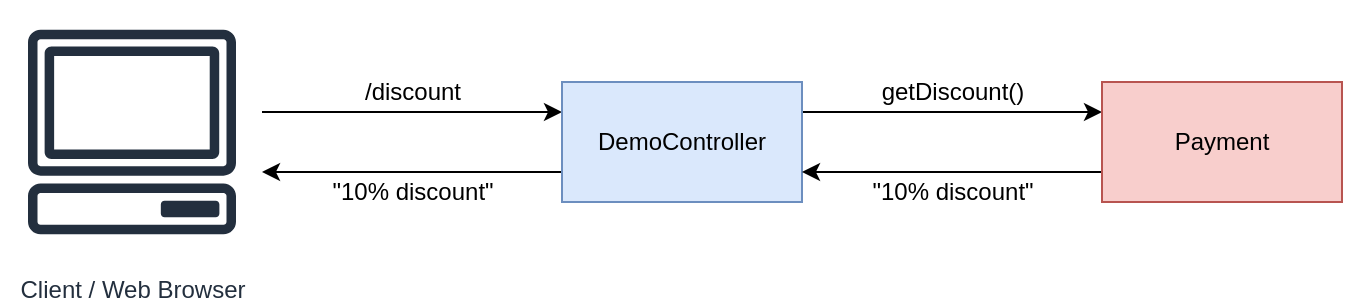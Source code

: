<mxfile version="24.2.5" type="device">
  <diagram name="Page-1" id="WhmdJdnP2_PkstWyvd0G">
    <mxGraphModel dx="1098" dy="1198" grid="1" gridSize="10" guides="1" tooltips="1" connect="1" arrows="1" fold="1" page="1" pageScale="1" pageWidth="850" pageHeight="1100" math="0" shadow="0">
      <root>
        <mxCell id="0" />
        <mxCell id="1" parent="0" />
        <mxCell id="4100sUDP72MHZEoSf-wj-8" style="edgeStyle=orthogonalEdgeStyle;rounded=0;orthogonalLoop=1;jettySize=auto;html=1;exitX=1;exitY=0.25;exitDx=0;exitDy=0;entryX=0;entryY=0.25;entryDx=0;entryDy=0;" edge="1" parent="1" source="4100sUDP72MHZEoSf-wj-2" target="4100sUDP72MHZEoSf-wj-3">
          <mxGeometry relative="1" as="geometry" />
        </mxCell>
        <mxCell id="4100sUDP72MHZEoSf-wj-10" style="edgeStyle=orthogonalEdgeStyle;rounded=0;orthogonalLoop=1;jettySize=auto;html=1;exitX=0;exitY=0.75;exitDx=0;exitDy=0;" edge="1" parent="1" source="4100sUDP72MHZEoSf-wj-2" target="4100sUDP72MHZEoSf-wj-4">
          <mxGeometry relative="1" as="geometry">
            <Array as="points">
              <mxPoint x="310" y="435" />
              <mxPoint x="310" y="435" />
            </Array>
          </mxGeometry>
        </mxCell>
        <mxCell id="4100sUDP72MHZEoSf-wj-11" style="edgeStyle=orthogonalEdgeStyle;rounded=0;orthogonalLoop=1;jettySize=auto;html=1;entryX=0;entryY=0.25;entryDx=0;entryDy=0;" edge="1" parent="1" source="4100sUDP72MHZEoSf-wj-4" target="4100sUDP72MHZEoSf-wj-2">
          <mxGeometry relative="1" as="geometry">
            <Array as="points">
              <mxPoint x="310" y="405" />
              <mxPoint x="310" y="405" />
            </Array>
          </mxGeometry>
        </mxCell>
        <mxCell id="4100sUDP72MHZEoSf-wj-2" value="DemoController" style="rounded=0;whiteSpace=wrap;html=1;fillColor=#dae8fc;strokeColor=#6c8ebf;" vertex="1" parent="1">
          <mxGeometry x="430" y="390" width="120" height="60" as="geometry" />
        </mxCell>
        <mxCell id="4100sUDP72MHZEoSf-wj-9" style="edgeStyle=orthogonalEdgeStyle;rounded=0;orthogonalLoop=1;jettySize=auto;html=1;exitX=0;exitY=0.75;exitDx=0;exitDy=0;entryX=1;entryY=0.75;entryDx=0;entryDy=0;" edge="1" parent="1" source="4100sUDP72MHZEoSf-wj-3" target="4100sUDP72MHZEoSf-wj-2">
          <mxGeometry relative="1" as="geometry" />
        </mxCell>
        <mxCell id="4100sUDP72MHZEoSf-wj-3" value="Payment" style="rounded=0;whiteSpace=wrap;html=1;fillColor=#f8cecc;strokeColor=#b85450;" vertex="1" parent="1">
          <mxGeometry x="700" y="390" width="120" height="60" as="geometry" />
        </mxCell>
        <mxCell id="4100sUDP72MHZEoSf-wj-4" value="Client / Web Browser" style="outlineConnect=0;fontColor=#232F3E;gradientColor=none;strokeColor=#232F3E;fillColor=#ffffff;dashed=0;verticalLabelPosition=bottom;verticalAlign=top;align=center;html=1;fontSize=12;fontStyle=0;aspect=fixed;shape=mxgraph.aws4.resourceIcon;resIcon=mxgraph.aws4.client;" vertex="1" parent="1">
          <mxGeometry x="150" y="350" width="130" height="130" as="geometry" />
        </mxCell>
        <mxCell id="4100sUDP72MHZEoSf-wj-7" value="/discount" style="text;html=1;align=center;verticalAlign=middle;resizable=0;points=[];autosize=1;strokeColor=none;fillColor=none;" vertex="1" parent="1">
          <mxGeometry x="320" y="380" width="70" height="30" as="geometry" />
        </mxCell>
        <mxCell id="4100sUDP72MHZEoSf-wj-12" value="getDiscount()" style="text;html=1;align=center;verticalAlign=middle;resizable=0;points=[];autosize=1;strokeColor=none;fillColor=none;" vertex="1" parent="1">
          <mxGeometry x="580" y="380" width="90" height="30" as="geometry" />
        </mxCell>
        <mxCell id="4100sUDP72MHZEoSf-wj-13" value="&quot;10% discount&quot;" style="text;html=1;align=center;verticalAlign=middle;resizable=0;points=[];autosize=1;strokeColor=none;fillColor=none;" vertex="1" parent="1">
          <mxGeometry x="575" y="430" width="100" height="30" as="geometry" />
        </mxCell>
        <mxCell id="4100sUDP72MHZEoSf-wj-15" value="&quot;10% discount&quot;" style="text;html=1;align=center;verticalAlign=middle;resizable=0;points=[];autosize=1;strokeColor=none;fillColor=none;" vertex="1" parent="1">
          <mxGeometry x="305" y="430" width="100" height="30" as="geometry" />
        </mxCell>
      </root>
    </mxGraphModel>
  </diagram>
</mxfile>
